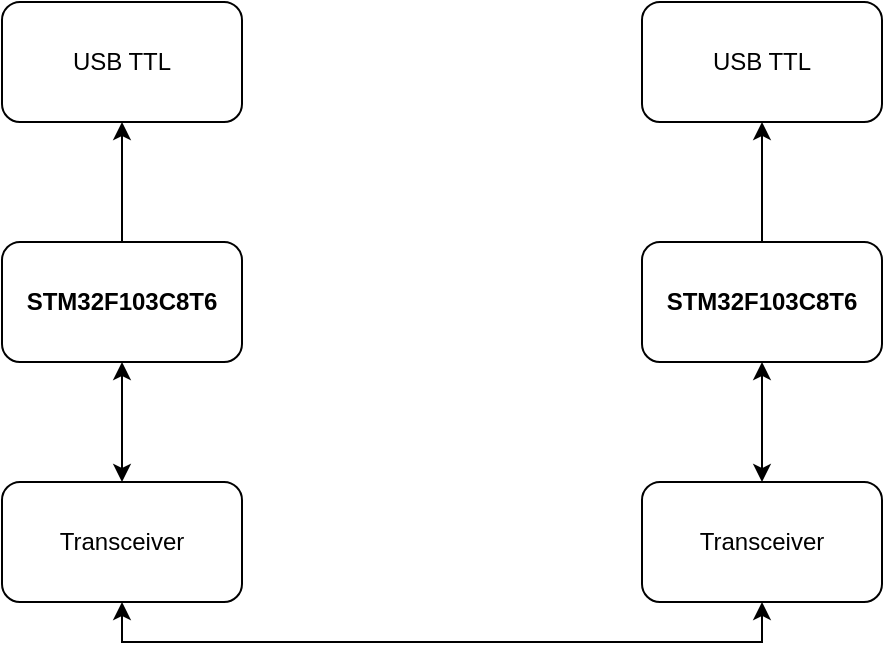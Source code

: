 <mxfile version="26.2.14">
  <diagram name="Page-1" id="RZKoRHA1GzQ5zlxt6r9U">
    <mxGraphModel dx="1183" dy="608" grid="1" gridSize="10" guides="1" tooltips="1" connect="1" arrows="1" fold="1" page="1" pageScale="1" pageWidth="850" pageHeight="1100" math="0" shadow="0">
      <root>
        <mxCell id="0" />
        <mxCell id="1" parent="0" />
        <mxCell id="6f6DWrD_Cjwt9ezdIyRF-9" value="" style="edgeStyle=orthogonalEdgeStyle;rounded=0;orthogonalLoop=1;jettySize=auto;html=1;" edge="1" parent="1" source="6f6DWrD_Cjwt9ezdIyRF-1" target="6f6DWrD_Cjwt9ezdIyRF-5">
          <mxGeometry relative="1" as="geometry" />
        </mxCell>
        <mxCell id="6f6DWrD_Cjwt9ezdIyRF-1" value="STM32F103C8T6" style="rounded=1;whiteSpace=wrap;html=1;fontStyle=1" vertex="1" parent="1">
          <mxGeometry x="120" y="160" width="120" height="60" as="geometry" />
        </mxCell>
        <mxCell id="6f6DWrD_Cjwt9ezdIyRF-11" value="" style="edgeStyle=orthogonalEdgeStyle;rounded=0;orthogonalLoop=1;jettySize=auto;html=1;" edge="1" parent="1" source="6f6DWrD_Cjwt9ezdIyRF-2" target="6f6DWrD_Cjwt9ezdIyRF-6">
          <mxGeometry relative="1" as="geometry" />
        </mxCell>
        <mxCell id="6f6DWrD_Cjwt9ezdIyRF-2" value="STM32F103C8T6" style="rounded=1;whiteSpace=wrap;html=1;fontStyle=1" vertex="1" parent="1">
          <mxGeometry x="440" y="160" width="120" height="60" as="geometry" />
        </mxCell>
        <mxCell id="6f6DWrD_Cjwt9ezdIyRF-7" style="edgeStyle=orthogonalEdgeStyle;rounded=0;orthogonalLoop=1;jettySize=auto;html=1;entryX=0.5;entryY=1;entryDx=0;entryDy=0;startArrow=classic;startFill=1;" edge="1" parent="1" source="6f6DWrD_Cjwt9ezdIyRF-3" target="6f6DWrD_Cjwt9ezdIyRF-4">
          <mxGeometry relative="1" as="geometry">
            <Array as="points">
              <mxPoint x="180" y="360" />
              <mxPoint x="500" y="360" />
            </Array>
          </mxGeometry>
        </mxCell>
        <mxCell id="6f6DWrD_Cjwt9ezdIyRF-8" value="" style="edgeStyle=orthogonalEdgeStyle;rounded=0;orthogonalLoop=1;jettySize=auto;html=1;startArrow=classic;startFill=1;" edge="1" parent="1" source="6f6DWrD_Cjwt9ezdIyRF-3" target="6f6DWrD_Cjwt9ezdIyRF-1">
          <mxGeometry relative="1" as="geometry" />
        </mxCell>
        <mxCell id="6f6DWrD_Cjwt9ezdIyRF-3" value="Transceiver" style="rounded=1;whiteSpace=wrap;html=1;fontStyle=0" vertex="1" parent="1">
          <mxGeometry x="120" y="280" width="120" height="60" as="geometry" />
        </mxCell>
        <mxCell id="6f6DWrD_Cjwt9ezdIyRF-10" value="" style="edgeStyle=orthogonalEdgeStyle;rounded=0;orthogonalLoop=1;jettySize=auto;html=1;startArrow=classic;startFill=1;" edge="1" parent="1" source="6f6DWrD_Cjwt9ezdIyRF-4" target="6f6DWrD_Cjwt9ezdIyRF-2">
          <mxGeometry relative="1" as="geometry" />
        </mxCell>
        <mxCell id="6f6DWrD_Cjwt9ezdIyRF-4" value="Transceiver" style="rounded=1;whiteSpace=wrap;html=1;fontStyle=0" vertex="1" parent="1">
          <mxGeometry x="440" y="280" width="120" height="60" as="geometry" />
        </mxCell>
        <mxCell id="6f6DWrD_Cjwt9ezdIyRF-5" value="USB TTL" style="rounded=1;whiteSpace=wrap;html=1;fontStyle=0" vertex="1" parent="1">
          <mxGeometry x="120" y="40" width="120" height="60" as="geometry" />
        </mxCell>
        <mxCell id="6f6DWrD_Cjwt9ezdIyRF-6" value="USB TTL" style="rounded=1;whiteSpace=wrap;html=1;fontStyle=0" vertex="1" parent="1">
          <mxGeometry x="440" y="40" width="120" height="60" as="geometry" />
        </mxCell>
      </root>
    </mxGraphModel>
  </diagram>
</mxfile>
